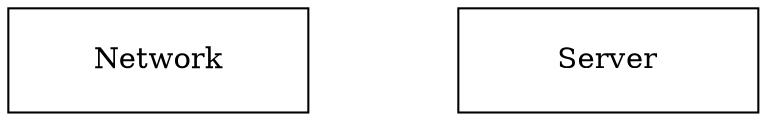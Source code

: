
digraph SEQ_DIAGRAM {
    graph [overlap=true, splines=line, nodesep=1.0, ordering=out];
    edge [arrowhead=none];
    node [shape=none, width=0, height=0, label=""];

    {
        rank=same;
        node[shape=rectangle, height=0.7, width=2];#    !   api_a[label="Client"];
        api_b[label="Network"];
        api_c[label="Server"];
    }
    {
    }
    {
    }
    {
    }
}
